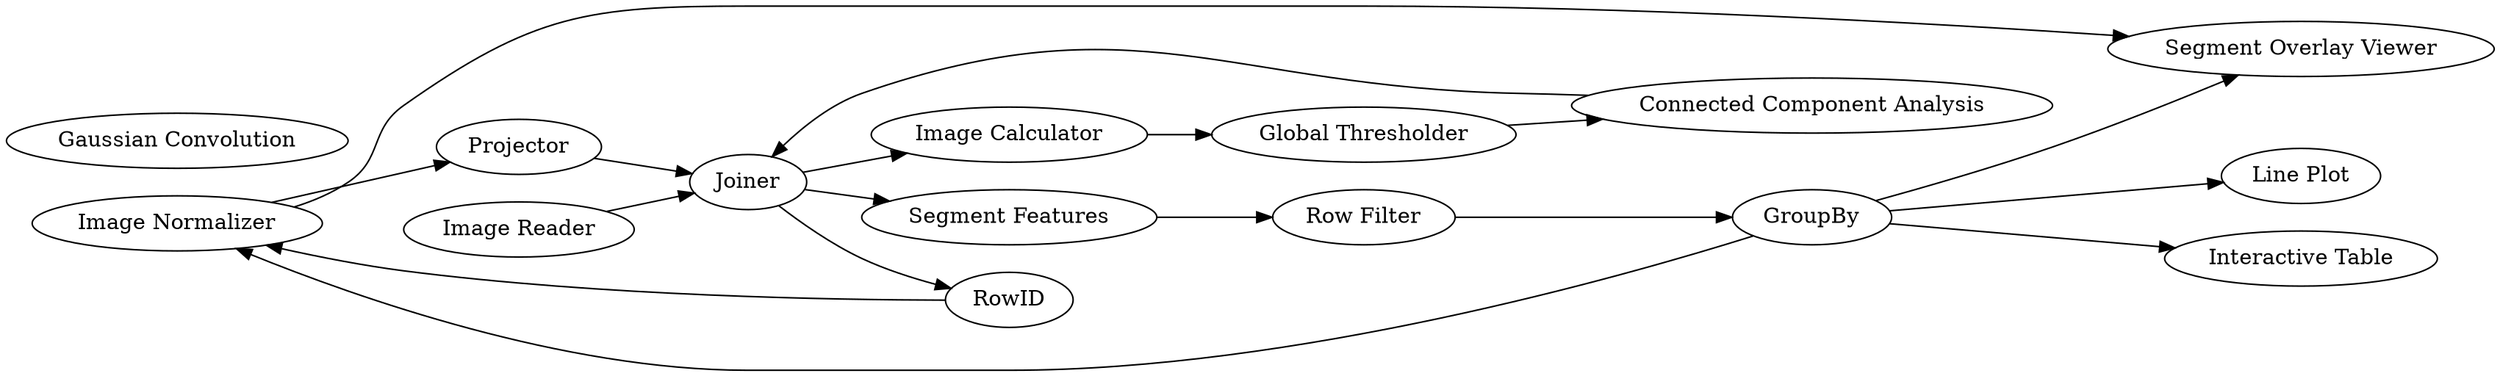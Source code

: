 digraph {
	26 [label="Segment Overlay Viewer"]
	35 [label="Line Plot"]
	36 [label="Interactive Table"]
	63 [label=Joiner]
	22 [label="Connected Component Analysis"]
	39 [label="Image Calculator"]
	59 [label=Projector]
	62 [label=Joiner]
	63 [label="Image Normalizer"]
	64 [label="Global Thresholder"]
	65 [label="Gaussian Convolution"]
	66 [label=RowID]
	23 [label="Segment Features"]
	54 [label="Row Filter"]
	68 [label=GroupBy]
	70 [label="Image Reader"]
	22 -> 62
	39 -> 64
	59 -> 62
	63 -> 59
	64 -> 22
	62 -> 39
	23 -> 54
	54 -> 68
	63 -> 26
	62 -> 66
	62 -> 23
	66 -> 63
	68 -> 36
	68 -> 35
	68 -> 63
	68 -> 26
	70 -> 62
	rankdir=LR
}
